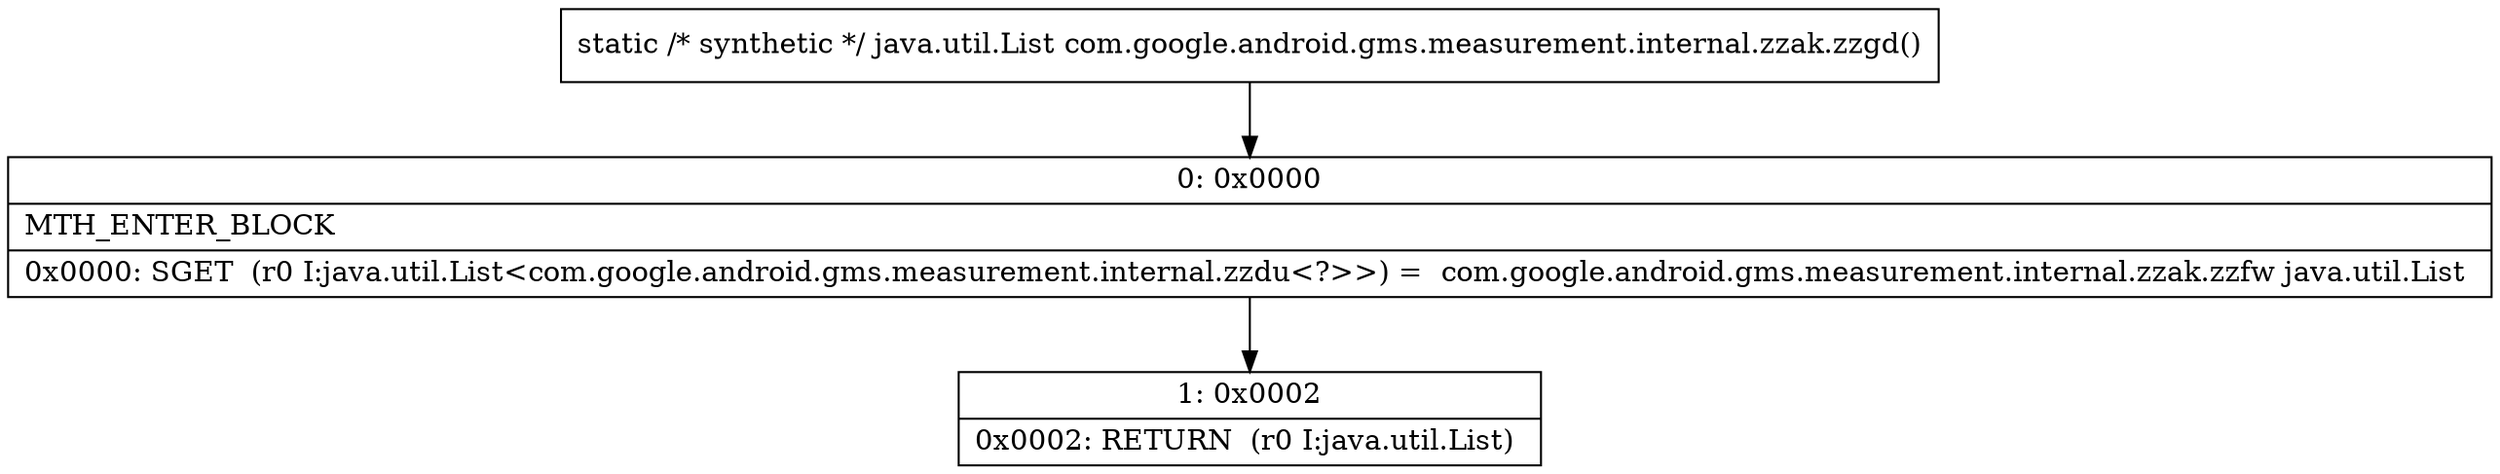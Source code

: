 digraph "CFG forcom.google.android.gms.measurement.internal.zzak.zzgd()Ljava\/util\/List;" {
Node_0 [shape=record,label="{0\:\ 0x0000|MTH_ENTER_BLOCK\l|0x0000: SGET  (r0 I:java.util.List\<com.google.android.gms.measurement.internal.zzdu\<?\>\>) =  com.google.android.gms.measurement.internal.zzak.zzfw java.util.List \l}"];
Node_1 [shape=record,label="{1\:\ 0x0002|0x0002: RETURN  (r0 I:java.util.List) \l}"];
MethodNode[shape=record,label="{static \/* synthetic *\/ java.util.List com.google.android.gms.measurement.internal.zzak.zzgd() }"];
MethodNode -> Node_0;
Node_0 -> Node_1;
}

